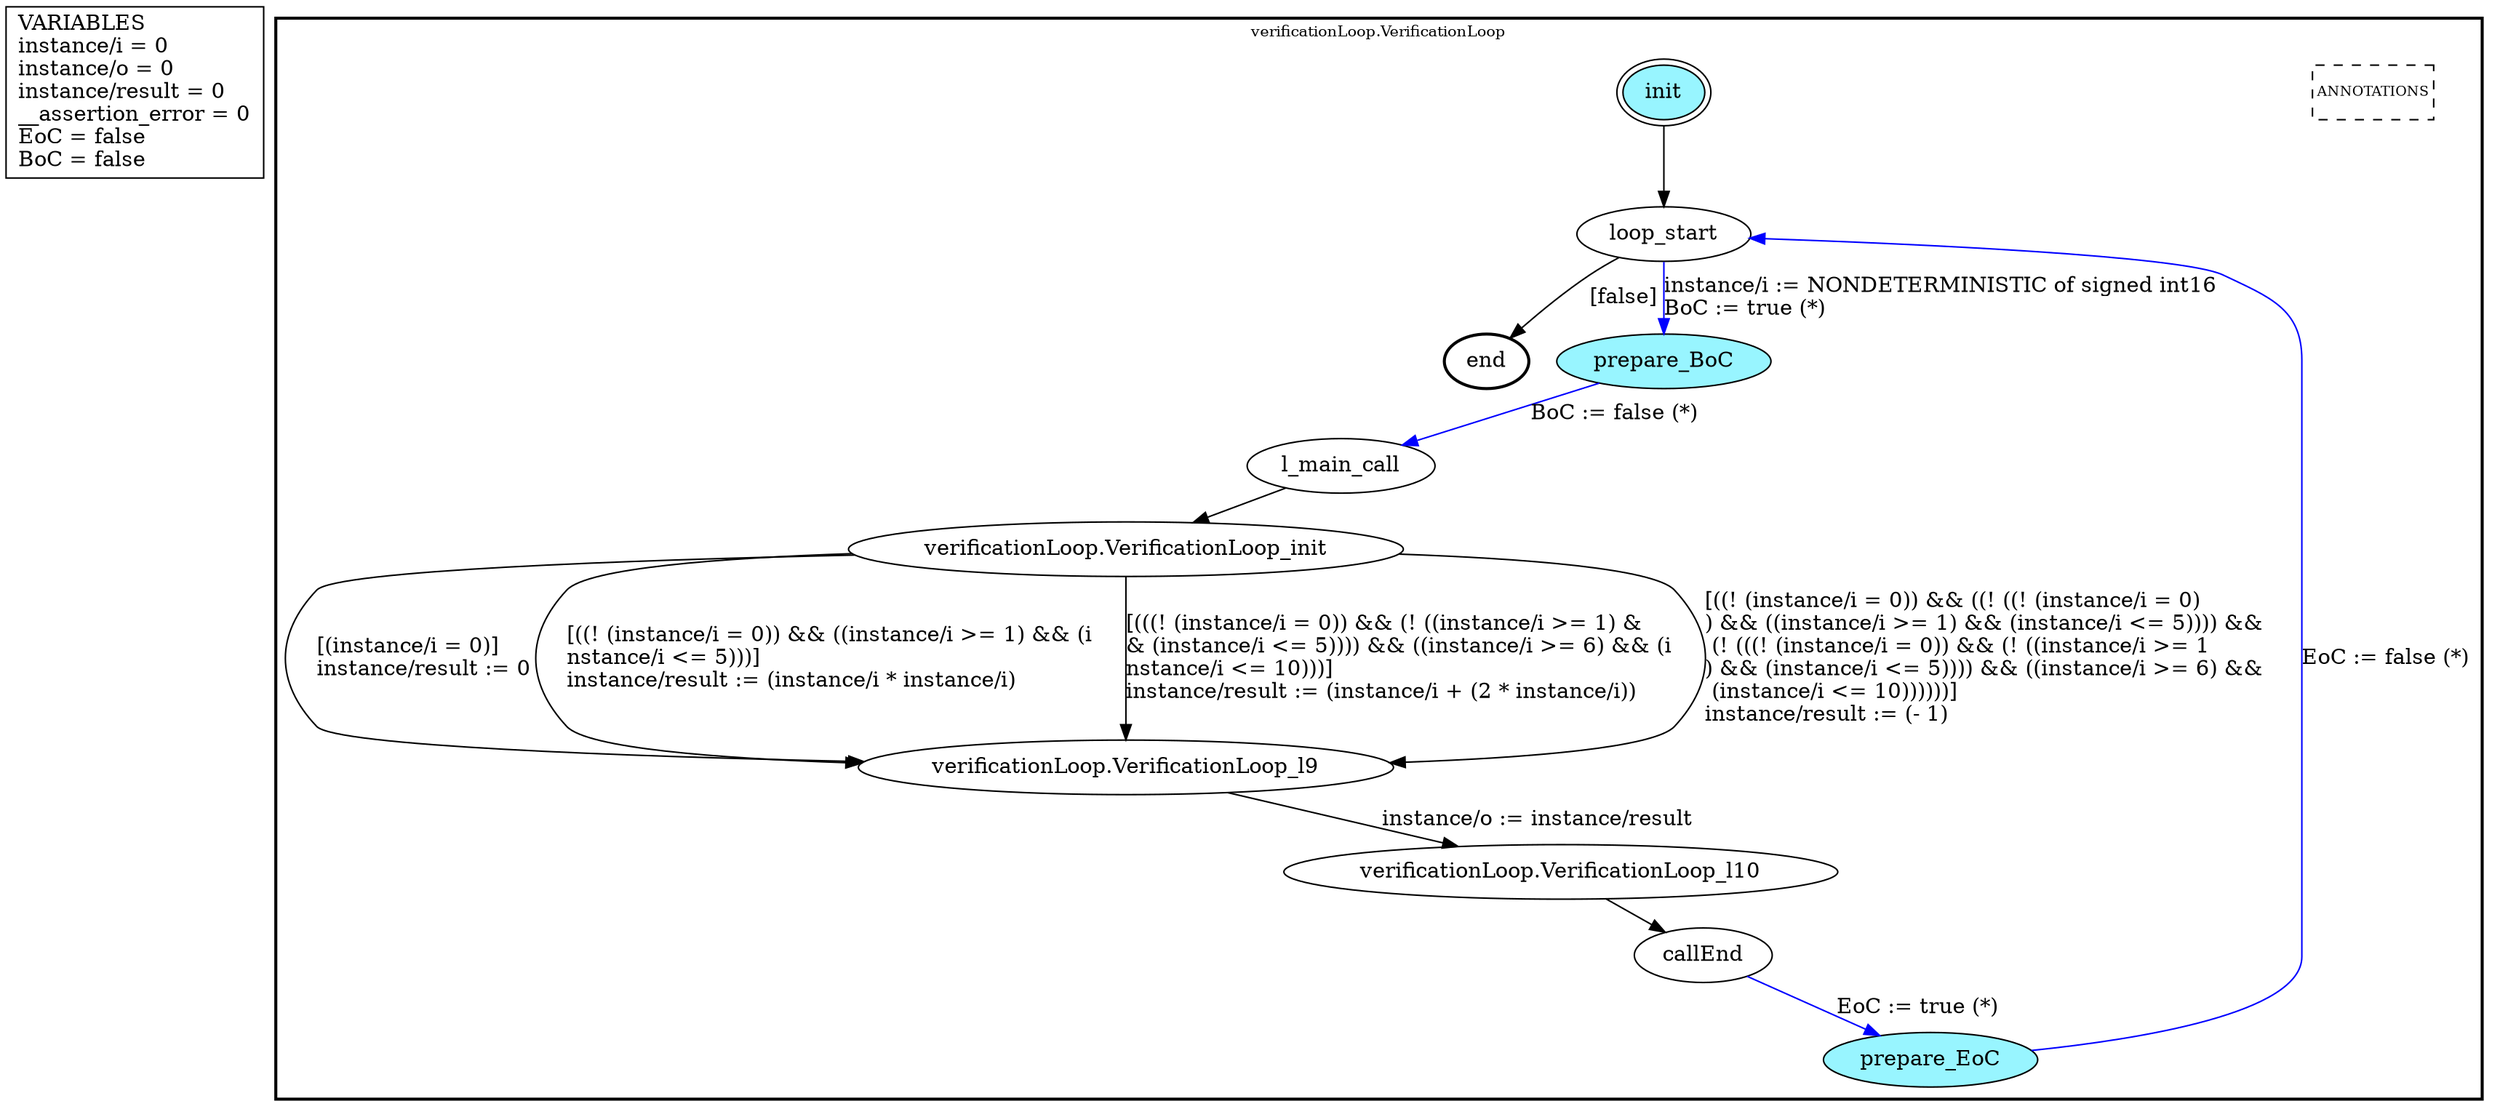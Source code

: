 digraph G {
	vars_declaration_pseudonode_network [
		label="VARIABLES\linstance/i = 0\linstance/o = 0\linstance/result = 0\l__assertion_error = 0\lEoC = false\lBoC = false\l",
		fillcolor="lightgray", shape="rectangle"];
	subgraph clusterverificationLoop_VerificationLoop {
		node [style="filled"];
		style=bold;
		color="black";
		fontsize=10;
		ranksep=0.4;
		
		label="verificationLoop.VerificationLoop";
		
		annotations_pseudonode_verificationLoop_VerificationLoop [
			label="ANNOTATIONS",
			fontsize=9, margin="0.04,0.04", fillcolor="white", shape="rectangle", style="dashed"];
		
		init_verificationLoop_VerificationLoop [label="init", color="black", fillcolor="cadetblue1", peripheries=2, shape="ellipse"];
		end_verificationLoop_VerificationLoop [label="end", color="black", fillcolor="cadetblue1", style=bold, shape="ellipse"];
		loop_start_verificationLoop_VerificationLoop [label="loop_start", color="black", fillcolor="white", shape="ellipse"];
		prepare_BoC_verificationLoop_VerificationLoop [label="prepare_BoC", color="black", fillcolor="cadetblue1", shape="ellipse"];
		l_main_call_verificationLoop_VerificationLoop [label="l_main_call", color="black", fillcolor="white", shape="ellipse"];
		callEnd_verificationLoop_VerificationLoop [label="callEnd", color="black", fillcolor="white", shape="ellipse"];
		prepare_EoC_verificationLoop_VerificationLoop [label="prepare_EoC", color="black", fillcolor="cadetblue1", shape="ellipse"];
		verificationLoop_VerificationLoop_init_verificationLoop_VerificationLoop [label="verificationLoop.VerificationLoop_init", color="black", fillcolor="white", shape="ellipse"];
		verificationLoop_VerificationLoop_l9_verificationLoop_VerificationLoop [label="verificationLoop.VerificationLoop_l9", color="black", fillcolor="white", shape="ellipse"];
		verificationLoop_VerificationLoop_l10_verificationLoop_VerificationLoop [label="verificationLoop.VerificationLoop_l10", color="black", fillcolor="white", shape="ellipse"];
		init_verificationLoop_VerificationLoop -> loop_start_verificationLoop_VerificationLoop [color="black", label=""];
		loop_start_verificationLoop_VerificationLoop -> prepare_BoC_verificationLoop_VerificationLoop [color="blue", label="instance/i := NONDETERMINISTIC of signed int16\lBoC := true (*)\l"];
		prepare_BoC_verificationLoop_VerificationLoop -> l_main_call_verificationLoop_VerificationLoop [color="blue", label="BoC := false (*)"];
		callEnd_verificationLoop_VerificationLoop -> prepare_EoC_verificationLoop_VerificationLoop [color="blue", label="EoC := true (*)"];
		prepare_EoC_verificationLoop_VerificationLoop -> loop_start_verificationLoop_VerificationLoop [color="blue", label="EoC := false (*)"];
		loop_start_verificationLoop_VerificationLoop -> end_verificationLoop_VerificationLoop [color="black", label="[false]"];
		verificationLoop_VerificationLoop_init_verificationLoop_VerificationLoop -> verificationLoop_VerificationLoop_l9_verificationLoop_VerificationLoop [color="black", label="[(instance/i = 0)]\linstance/result := 0\l"];
		verificationLoop_VerificationLoop_init_verificationLoop_VerificationLoop -> verificationLoop_VerificationLoop_l9_verificationLoop_VerificationLoop [color="black", label="[((! (instance/i = 0)) && ((instance/i >= 1) && (i\lnstance/i <= 5)))]\linstance/result := (instance/i * instance/i)\l"];
		verificationLoop_VerificationLoop_init_verificationLoop_VerificationLoop -> verificationLoop_VerificationLoop_l9_verificationLoop_VerificationLoop [color="black", label="[(((! (instance/i = 0)) && (! ((instance/i >= 1) &\l& (instance/i <= 5)))) && ((instance/i >= 6) && (i\lnstance/i <= 10)))]\linstance/result := (instance/i + (2 * instance/i))\l"];
		verificationLoop_VerificationLoop_init_verificationLoop_VerificationLoop -> verificationLoop_VerificationLoop_l9_verificationLoop_VerificationLoop [color="black", label="[((! (instance/i = 0)) && ((! ((! (instance/i = 0)\l) && ((instance/i >= 1) && (instance/i <= 5)))) &&\l (! (((! (instance/i = 0)) && (! ((instance/i >= 1\l) && (instance/i <= 5)))) && ((instance/i >= 6) &&\l (instance/i <= 10))))))]\linstance/result := (- 1)\l"];
		verificationLoop_VerificationLoop_l9_verificationLoop_VerificationLoop -> verificationLoop_VerificationLoop_l10_verificationLoop_VerificationLoop [color="black", label="instance/o := instance/result"];
		l_main_call_verificationLoop_VerificationLoop -> verificationLoop_VerificationLoop_init_verificationLoop_VerificationLoop [color="black", label=""];
		verificationLoop_VerificationLoop_l10_verificationLoop_VerificationLoop -> callEnd_verificationLoop_VerificationLoop [color="black", label=""];
	}
}

